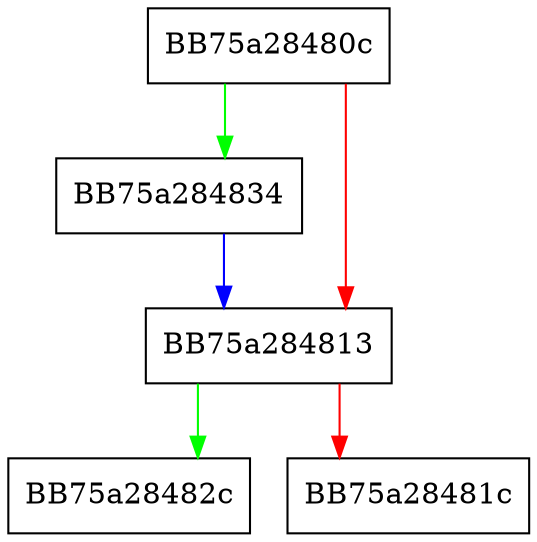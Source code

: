 digraph sqlite3VdbeGetOp {
  node [shape="box"];
  graph [splines=ortho];
  BB75a28480c -> BB75a284834 [color="green"];
  BB75a28480c -> BB75a284813 [color="red"];
  BB75a284813 -> BB75a28482c [color="green"];
  BB75a284813 -> BB75a28481c [color="red"];
  BB75a284834 -> BB75a284813 [color="blue"];
}